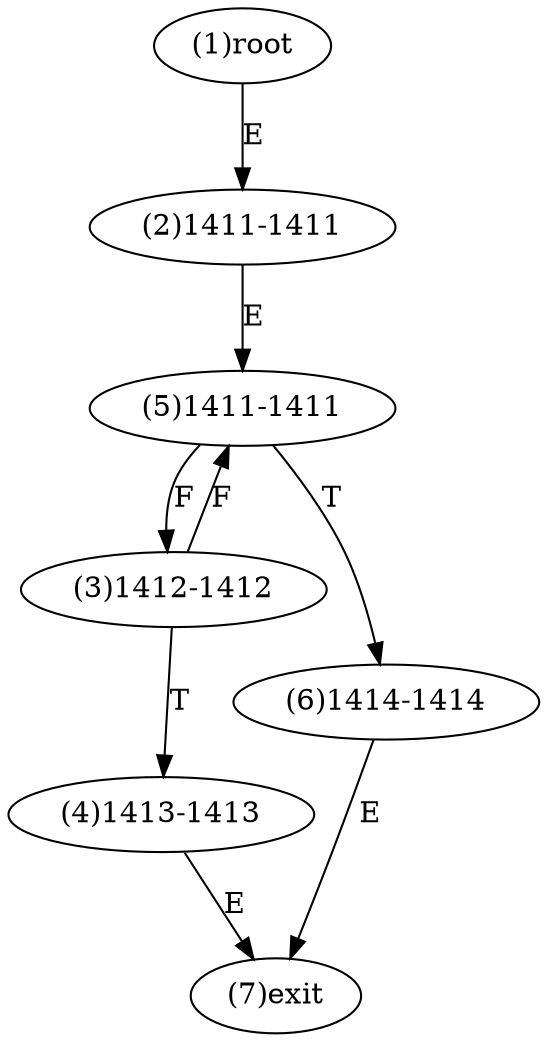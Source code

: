digraph "" { 
1[ label="(1)root"];
2[ label="(2)1411-1411"];
3[ label="(3)1412-1412"];
4[ label="(4)1413-1413"];
5[ label="(5)1411-1411"];
6[ label="(6)1414-1414"];
7[ label="(7)exit"];
1->2[ label="E"];
2->5[ label="E"];
3->5[ label="F"];
3->4[ label="T"];
4->7[ label="E"];
5->3[ label="F"];
5->6[ label="T"];
6->7[ label="E"];
}